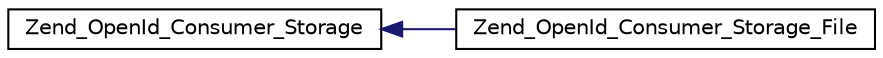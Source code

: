 digraph G
{
  edge [fontname="Helvetica",fontsize="10",labelfontname="Helvetica",labelfontsize="10"];
  node [fontname="Helvetica",fontsize="10",shape=record];
  rankdir="LR";
  Node1 [label="Zend_OpenId_Consumer_Storage",height=0.2,width=0.4,color="black", fillcolor="white", style="filled",URL="$class_zend___open_id___consumer___storage.html"];
  Node1 -> Node2 [dir="back",color="midnightblue",fontsize="10",style="solid",fontname="Helvetica"];
  Node2 [label="Zend_OpenId_Consumer_Storage_File",height=0.2,width=0.4,color="black", fillcolor="white", style="filled",URL="$class_zend___open_id___consumer___storage___file.html"];
}
